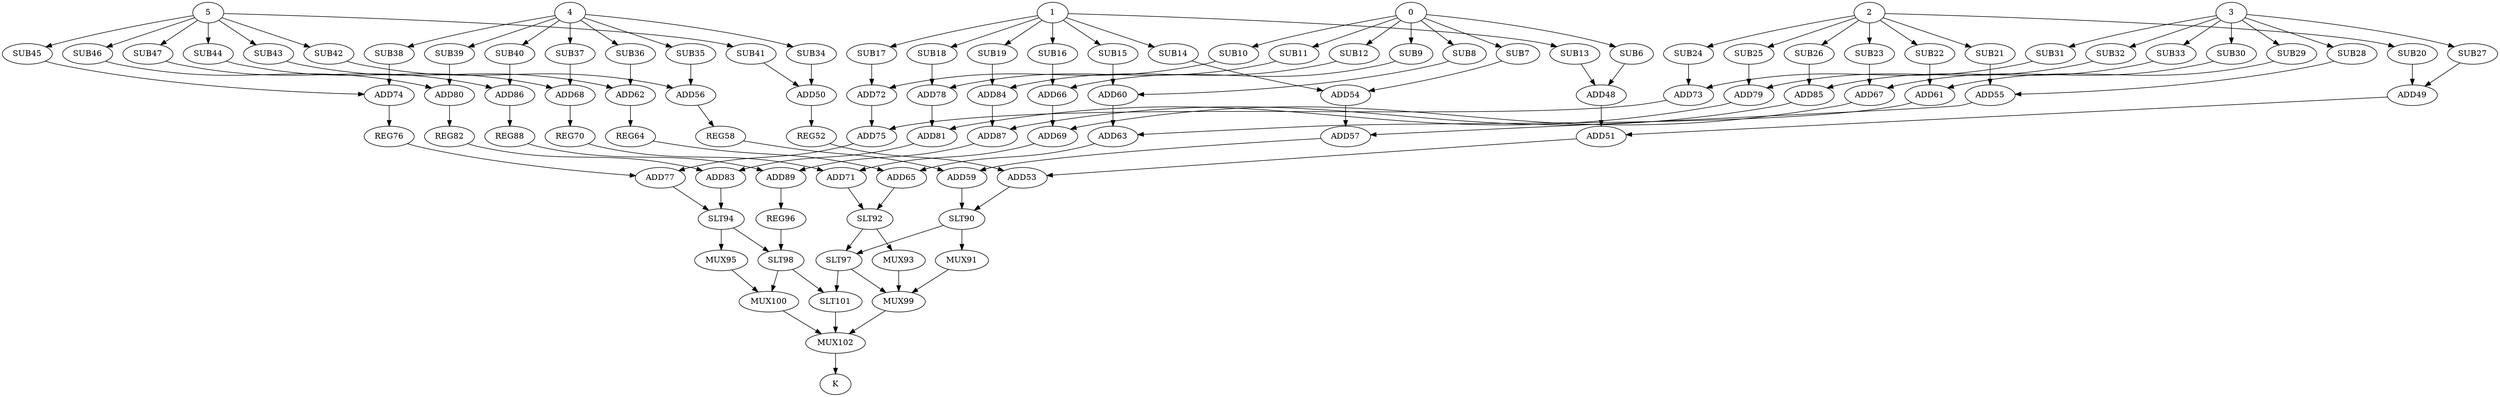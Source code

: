 strict digraph  {
0;
6 [label=SUB6];
7 [label=SUB7];
8 [label=SUB8];
9 [label=SUB9];
10 [label=SUB10];
11 [label=SUB11];
12 [label=SUB12];
1;
13 [label=SUB13];
14 [label=SUB14];
15 [label=SUB15];
16 [label=SUB16];
17 [label=SUB17];
18 [label=SUB18];
19 [label=SUB19];
2;
20 [label=SUB20];
21 [label=SUB21];
22 [label=SUB22];
23 [label=SUB23];
24 [label=SUB24];
25 [label=SUB25];
26 [label=SUB26];
3;
27 [label=SUB27];
28 [label=SUB28];
29 [label=SUB29];
30 [label=SUB30];
31 [label=SUB31];
32 [label=SUB32];
33 [label=SUB33];
4;
34 [label=SUB34];
35 [label=SUB35];
36 [label=SUB36];
37 [label=SUB37];
38 [label=SUB38];
39 [label=SUB39];
40 [label=SUB40];
5;
41 [label=SUB41];
42 [label=SUB42];
43 [label=SUB43];
44 [label=SUB44];
45 [label=SUB45];
46 [label=SUB46];
47 [label=SUB47];
48 [label=ADD48];
49 [label=ADD49];
50 [label=ADD50];
51 [label=ADD51];
52 [label=REG52];
53 [label=ADD53];
54 [label=ADD54];
55 [label=ADD55];
56 [label=ADD56];
57 [label=ADD57];
58 [label=REG58];
59 [label=ADD59];
60 [label=ADD60];
61 [label=ADD61];
62 [label=ADD62];
63 [label=ADD63];
64 [label=REG64];
65 [label=ADD65];
66 [label=ADD66];
67 [label=ADD67];
68 [label=ADD68];
69 [label=ADD69];
70 [label=REG70];
71 [label=ADD71];
72 [label=ADD72];
73 [label=ADD73];
74 [label=ADD74];
75 [label=ADD75];
76 [label=REG76];
77 [label=ADD77];
78 [label=ADD78];
79 [label=ADD79];
80 [label=ADD80];
81 [label=ADD81];
82 [label=REG82];
83 [label=ADD83];
84 [label=ADD84];
85 [label=ADD85];
86 [label=ADD86];
87 [label=ADD87];
88 [label=REG88];
89 [label=ADD89];
90 [label=SLT90];
91 [label=MUX91];
92 [label=SLT92];
93 [label=MUX93];
94 [label=SLT94];
95 [label=MUX95];
96 [label=REG96];
97 [label=SLT97];
98 [label=SLT98];
99 [label=MUX99];
100 [label=MUX100];
101 [label=SLT101];
102 [label=MUX102];
103 [label=K];
0 -> 6;
0 -> 7;
0 -> 8;
0 -> 9;
0 -> 10;
0 -> 11;
0 -> 12;
6 -> 48;
7 -> 54;
8 -> 60;
9 -> 66;
10 -> 72;
11 -> 78;
12 -> 84;
1 -> 13;
1 -> 14;
1 -> 15;
1 -> 16;
1 -> 17;
1 -> 18;
1 -> 19;
13 -> 48;
14 -> 54;
15 -> 60;
16 -> 66;
17 -> 72;
18 -> 78;
19 -> 84;
2 -> 20;
2 -> 21;
2 -> 22;
2 -> 23;
2 -> 24;
2 -> 25;
2 -> 26;
20 -> 49;
21 -> 55;
22 -> 61;
23 -> 67;
24 -> 73;
25 -> 79;
26 -> 85;
3 -> 27;
3 -> 28;
3 -> 29;
3 -> 30;
3 -> 31;
3 -> 32;
3 -> 33;
27 -> 49;
28 -> 55;
29 -> 61;
30 -> 67;
31 -> 73;
32 -> 79;
33 -> 85;
4 -> 34;
4 -> 35;
4 -> 36;
4 -> 37;
4 -> 38;
4 -> 39;
4 -> 40;
34 -> 50;
35 -> 56;
36 -> 62;
37 -> 68;
38 -> 74;
39 -> 80;
40 -> 86;
5 -> 41;
5 -> 42;
5 -> 43;
5 -> 44;
5 -> 45;
5 -> 46;
5 -> 47;
41 -> 50;
42 -> 56;
43 -> 62;
44 -> 68;
45 -> 74;
46 -> 80;
47 -> 86;
48 -> 51;
49 -> 51;
50 -> 52;
51 -> 53;
52 -> 53;
53 -> 90;
54 -> 57;
55 -> 57;
56 -> 58;
57 -> 59;
58 -> 59;
59 -> 90;
60 -> 63;
61 -> 63;
62 -> 64;
63 -> 65;
64 -> 65;
65 -> 92;
66 -> 69;
67 -> 69;
68 -> 70;
69 -> 71;
70 -> 71;
71 -> 92;
72 -> 75;
73 -> 75;
74 -> 76;
75 -> 77;
76 -> 77;
77 -> 94;
78 -> 81;
79 -> 81;
80 -> 82;
81 -> 83;
82 -> 83;
83 -> 94;
84 -> 87;
85 -> 87;
86 -> 88;
87 -> 89;
88 -> 89;
89 -> 96;
90 -> 91;
90 -> 97;
91 -> 99;
92 -> 93;
92 -> 97;
93 -> 99;
94 -> 95;
94 -> 98;
95 -> 100;
96 -> 98;
97 -> 99;
97 -> 101;
98 -> 100;
98 -> 101;
99 -> 102;
100 -> 102;
101 -> 102;
102 -> 103;
}
